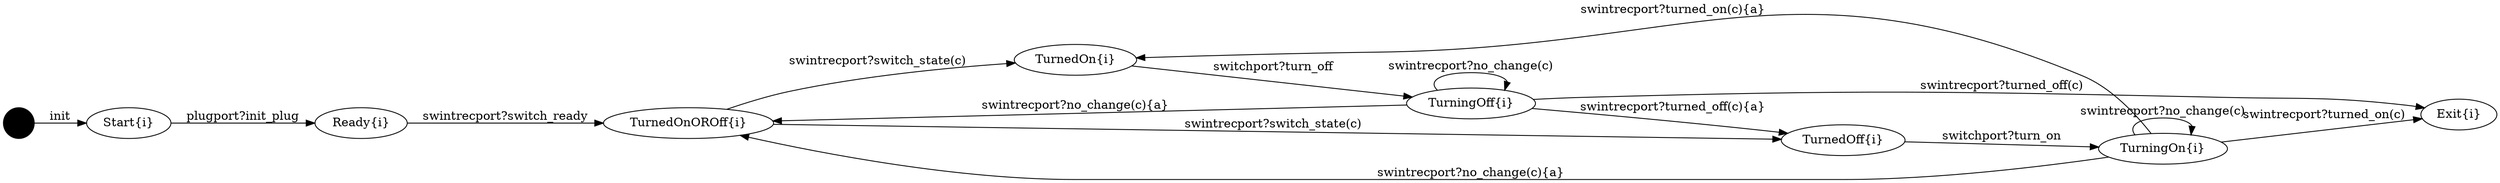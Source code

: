 digraph finite_state_machine {
	rankdir=LR;
	INIT_STATE [shape=circle label = "", style = filled, color = "black"];
		INIT_STATE -> Start [label="init"];
	Start [label="Start{i}", shape = ellipse];
		Start -> Ready [label="plugport?init_plug"];
	Ready [label="Ready{i}", shape = ellipse];
		Ready -> TurnedOnOROff [label="swintrecport?switch_ready"];
	TurnedOnOROff [label="TurnedOnOROff{i}", shape = ellipse];
		TurnedOnOROff -> TurnedOn [label="swintrecport?switch_state(c)"];
		TurnedOnOROff -> TurnedOff [label="swintrecport?switch_state(c)"];
	TurnedOn [label="TurnedOn{i}", shape = ellipse];
		TurnedOn -> TurningOff [label="switchport?turn_off"];
	TurningOff [label="TurningOff{i}", shape = ellipse];
		TurningOff -> TurnedOff [label="swintrecport?turned_off(c){a}"];
		TurningOff -> Exit [label="swintrecport?turned_off(c)"];
		TurningOff -> TurningOff [label="swintrecport?no_change(c)"];
		TurningOff -> TurnedOnOROff [label="swintrecport?no_change(c){a}"];
	TurnedOff [label="TurnedOff{i}", shape = ellipse];
		TurnedOff -> TurningOn [label="switchport?turn_on"];
	TurningOn [label="TurningOn{i}", shape = ellipse];
		TurningOn -> TurnedOn [label="swintrecport?turned_on(c){a}"];
		TurningOn -> Exit [label="swintrecport?turned_on(c)"];
		TurningOn -> TurningOn [label="swintrecport?no_change(c)"];
		TurningOn -> TurnedOnOROff [label="swintrecport?no_change(c){a}"];
	Exit [label="Exit{i}", shape = ellipse];
}
